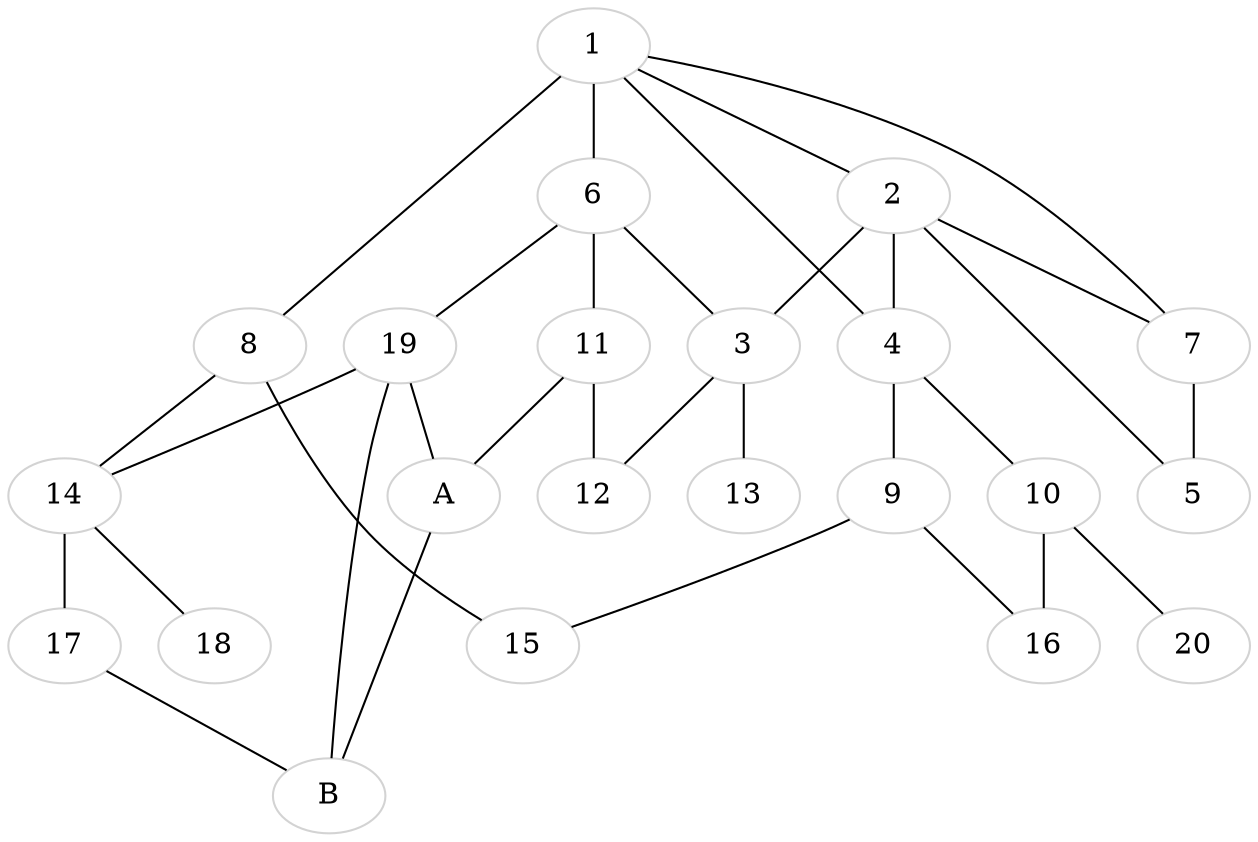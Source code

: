 strict graph G {
	graph [name=G];
	1	[color=lightgrey,
		path="['B', '19', '6', '1']"];
	2	[color=lightgrey,
		path="['B', '19', '6', '1', '2']"];
	1 -- 2	[weight=13];
	4	[color=lightgrey,
		path="['B', '19', '6', '1', '4']"];
	1 -- 4	[weight=10];
	6	[color=lightgrey,
		path="['B', '19', '6']"];
	1 -- 6	[weight=13];
	7	[color=lightgrey,
		path="['B', '19', '6', '1', '7']"];
	1 -- 7	[weight=0];
	8	[color=lightgrey,
		path="['B', '19', '14', '8']"];
	1 -- 8	[weight=15];
	2 -- 4	[weight=7];
	2 -- 7	[weight=8];
	3	[color=lightgrey,
		path="['B', '19', '6', '3']"];
	2 -- 3	[weight=9];
	5	[color=lightgrey,
		path="['B', '19', '6', '1', '2', '5']"];
	2 -- 5	[weight=12];
	9	[color=lightgrey,
		path="['B', '19', '6', '1', '4', '9']"];
	4 -- 9	[weight=20];
	10	[color=lightgrey,
		path="['B', '19', '6', '1', '4', '10']"];
	4 -- 10	[weight=18];
	6 -- 3	[weight=1];
	11	[color=lightgrey,
		path="['B', 'A', '11']"];
	6 -- 11	[weight=13];
	19	[color=lightgrey,
		path="['B', '19']"];
	6 -- 19	[weight=1];
	7 -- 5	[weight=16];
	14	[color=lightgrey,
		path="['B', '19', '14']"];
	8 -- 14	[weight=1];
	15	[color=lightgrey,
		path="['B', '19', '14', '8', '15']"];
	8 -- 15	[weight=15];
	13	[color=lightgrey,
		path="['B', '19', '6', '3', '13']"];
	3 -- 13	[weight=1];
	12	[color=lightgrey,
		path="['B', 'A', '11', '12']"];
	3 -- 12	[weight=7];
	9 -- 15	[weight=6];
	16	[color=lightgrey,
		path="['B', '19', '6', '1', '4', '9', '16']"];
	9 -- 16	[weight=1];
	10 -- 16	[weight=15];
	20	[color=lightgrey,
		path="['B', '19', '6', '1', '4', '10', '20']"];
	10 -- 20	[weight=5];
	11 -- 12	[weight=17];
	A	[color=lightgrey,
		path="['B', 'A']"];
	11 -- A	[weight=8];
	19 -- 14	[weight=5];
	19 -- A	[weight=16];
	B	[color=lightgrey,
		path="['B']"];
	19 -- B	[weight=16];
	17	[color=lightgrey,
		path="['B', '17']"];
	14 -- 17	[weight=11];
	18	[color=lightgrey,
		path="['B', '19', '14', '18']"];
	14 -- 18	[weight=3];
	17 -- B	[weight=8];
	A -- B	[weight=10];
}
